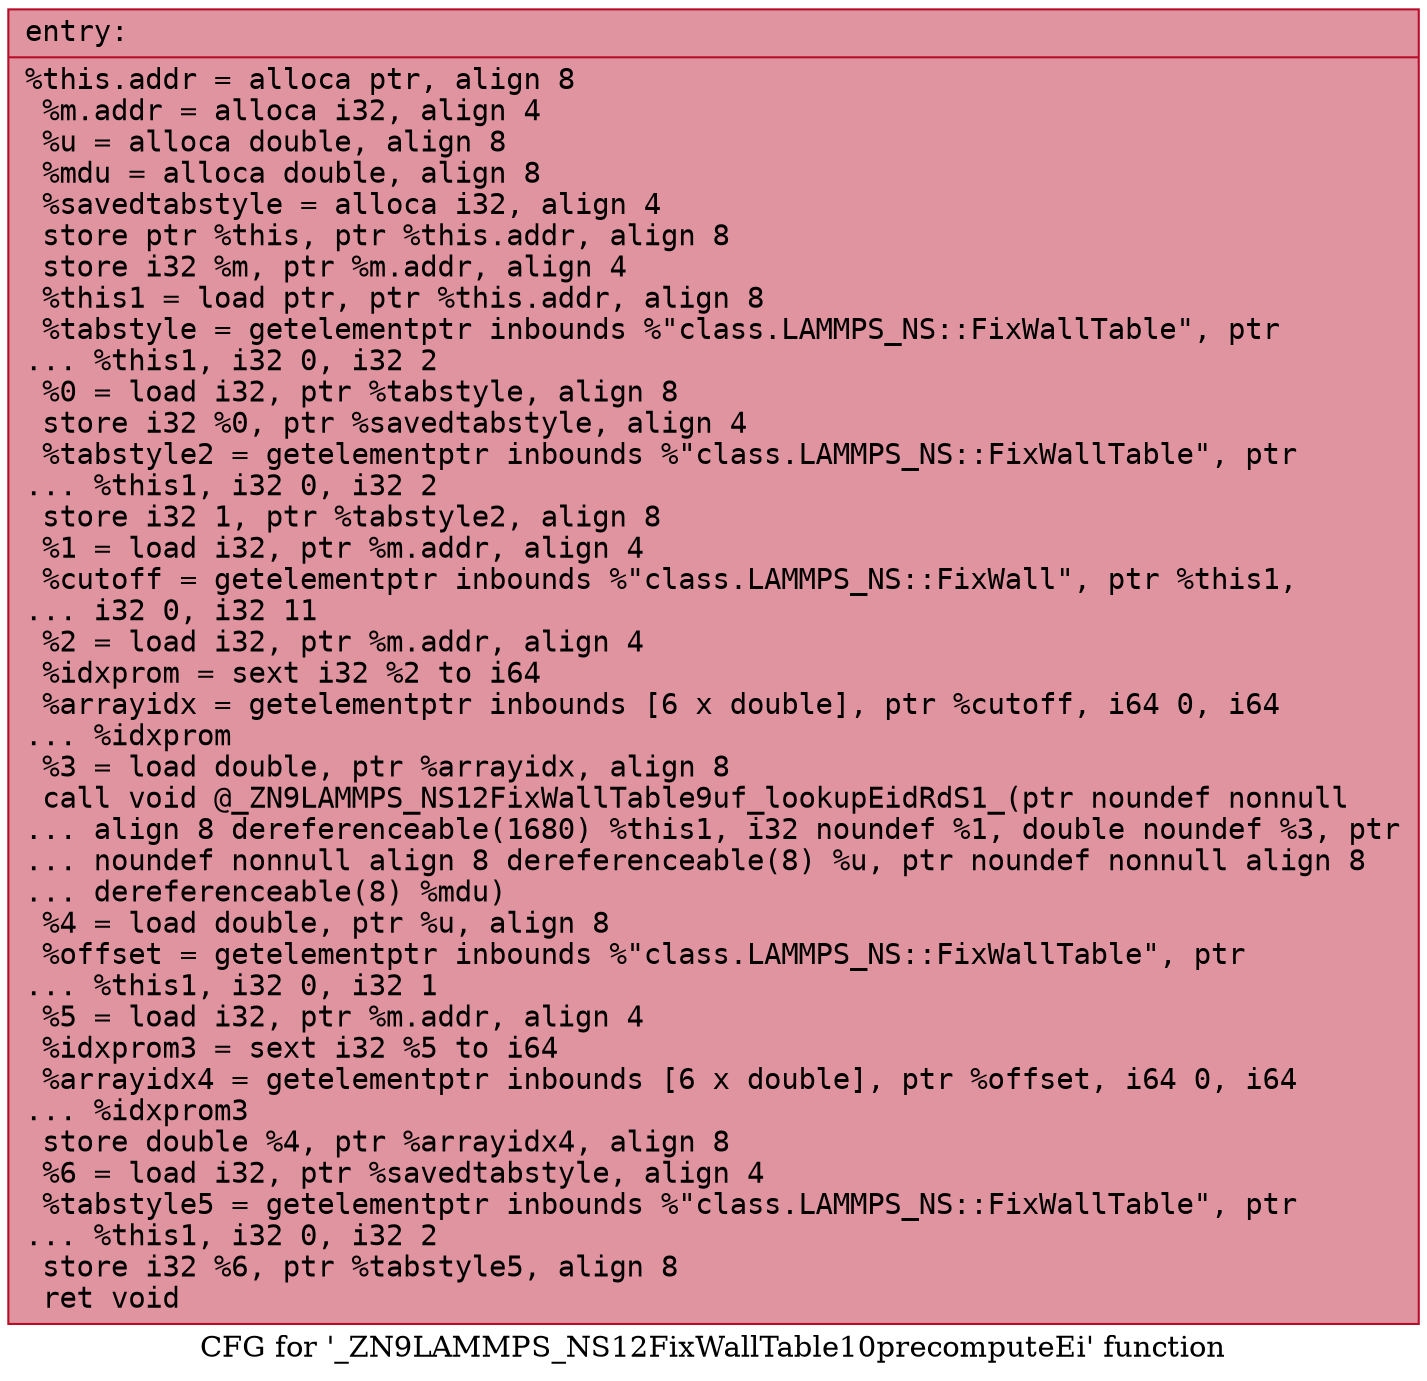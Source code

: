 digraph "CFG for '_ZN9LAMMPS_NS12FixWallTable10precomputeEi' function" {
	label="CFG for '_ZN9LAMMPS_NS12FixWallTable10precomputeEi' function";

	Node0x560f40d331a0 [shape=record,color="#b70d28ff", style=filled, fillcolor="#b70d2870" fontname="Courier",label="{entry:\l|  %this.addr = alloca ptr, align 8\l  %m.addr = alloca i32, align 4\l  %u = alloca double, align 8\l  %mdu = alloca double, align 8\l  %savedtabstyle = alloca i32, align 4\l  store ptr %this, ptr %this.addr, align 8\l  store i32 %m, ptr %m.addr, align 4\l  %this1 = load ptr, ptr %this.addr, align 8\l  %tabstyle = getelementptr inbounds %\"class.LAMMPS_NS::FixWallTable\", ptr\l... %this1, i32 0, i32 2\l  %0 = load i32, ptr %tabstyle, align 8\l  store i32 %0, ptr %savedtabstyle, align 4\l  %tabstyle2 = getelementptr inbounds %\"class.LAMMPS_NS::FixWallTable\", ptr\l... %this1, i32 0, i32 2\l  store i32 1, ptr %tabstyle2, align 8\l  %1 = load i32, ptr %m.addr, align 4\l  %cutoff = getelementptr inbounds %\"class.LAMMPS_NS::FixWall\", ptr %this1,\l... i32 0, i32 11\l  %2 = load i32, ptr %m.addr, align 4\l  %idxprom = sext i32 %2 to i64\l  %arrayidx = getelementptr inbounds [6 x double], ptr %cutoff, i64 0, i64\l... %idxprom\l  %3 = load double, ptr %arrayidx, align 8\l  call void @_ZN9LAMMPS_NS12FixWallTable9uf_lookupEidRdS1_(ptr noundef nonnull\l... align 8 dereferenceable(1680) %this1, i32 noundef %1, double noundef %3, ptr\l... noundef nonnull align 8 dereferenceable(8) %u, ptr noundef nonnull align 8\l... dereferenceable(8) %mdu)\l  %4 = load double, ptr %u, align 8\l  %offset = getelementptr inbounds %\"class.LAMMPS_NS::FixWallTable\", ptr\l... %this1, i32 0, i32 1\l  %5 = load i32, ptr %m.addr, align 4\l  %idxprom3 = sext i32 %5 to i64\l  %arrayidx4 = getelementptr inbounds [6 x double], ptr %offset, i64 0, i64\l... %idxprom3\l  store double %4, ptr %arrayidx4, align 8\l  %6 = load i32, ptr %savedtabstyle, align 4\l  %tabstyle5 = getelementptr inbounds %\"class.LAMMPS_NS::FixWallTable\", ptr\l... %this1, i32 0, i32 2\l  store i32 %6, ptr %tabstyle5, align 8\l  ret void\l}"];
}
